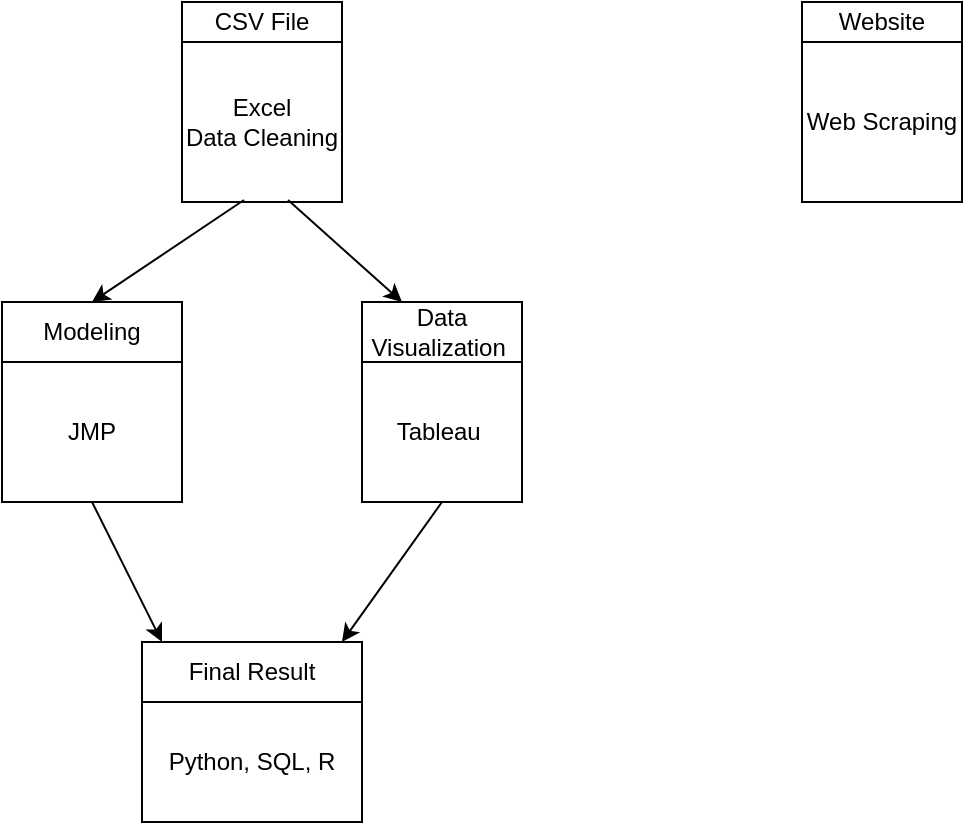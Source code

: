 <mxfile version="15.2.9" type="github">
  <diagram id="cInrhFLn6qQbWSno-eeX" name="Page-1">
    <mxGraphModel dx="1662" dy="794" grid="1" gridSize="10" guides="1" tooltips="1" connect="1" arrows="1" fold="1" page="1" pageScale="1" pageWidth="850" pageHeight="1100" math="0" shadow="0">
      <root>
        <mxCell id="0" />
        <mxCell id="1" parent="0" />
        <mxCell id="Wp7_NT9xzsfMRJrsje2--1" value="Excel&lt;br&gt;Data Cleaning" style="whiteSpace=wrap;html=1;aspect=fixed;" vertex="1" parent="1">
          <mxGeometry x="250" y="80" width="80" height="80" as="geometry" />
        </mxCell>
        <mxCell id="Wp7_NT9xzsfMRJrsje2--2" value="CSV File" style="rounded=0;whiteSpace=wrap;html=1;" vertex="1" parent="1">
          <mxGeometry x="250" y="60" width="80" height="20" as="geometry" />
        </mxCell>
        <mxCell id="Wp7_NT9xzsfMRJrsje2--4" value="Web Scraping" style="rounded=0;whiteSpace=wrap;html=1;" vertex="1" parent="1">
          <mxGeometry x="560" y="80" width="80" height="80" as="geometry" />
        </mxCell>
        <mxCell id="Wp7_NT9xzsfMRJrsje2--5" value="Website" style="rounded=0;whiteSpace=wrap;html=1;" vertex="1" parent="1">
          <mxGeometry x="560" y="60" width="80" height="20" as="geometry" />
        </mxCell>
        <mxCell id="Wp7_NT9xzsfMRJrsje2--8" value="JMP" style="rounded=0;whiteSpace=wrap;html=1;" vertex="1" parent="1">
          <mxGeometry x="160" y="240" width="90" height="70" as="geometry" />
        </mxCell>
        <mxCell id="Wp7_NT9xzsfMRJrsje2--9" value="Modeling" style="rounded=0;whiteSpace=wrap;html=1;" vertex="1" parent="1">
          <mxGeometry x="160" y="210" width="90" height="30" as="geometry" />
        </mxCell>
        <mxCell id="Wp7_NT9xzsfMRJrsje2--10" value="" style="endArrow=classic;html=1;exitX=0.663;exitY=0.988;exitDx=0;exitDy=0;exitPerimeter=0;" edge="1" parent="1" source="Wp7_NT9xzsfMRJrsje2--1">
          <mxGeometry width="50" height="50" relative="1" as="geometry">
            <mxPoint x="310" y="170" as="sourcePoint" />
            <mxPoint x="360" y="210" as="targetPoint" />
          </mxGeometry>
        </mxCell>
        <mxCell id="Wp7_NT9xzsfMRJrsje2--11" value="Tableau&amp;nbsp;" style="rounded=0;whiteSpace=wrap;html=1;" vertex="1" parent="1">
          <mxGeometry x="340" y="240" width="80" height="70" as="geometry" />
        </mxCell>
        <mxCell id="Wp7_NT9xzsfMRJrsje2--18" style="edgeStyle=orthogonalEdgeStyle;shape=flexArrow;rounded=0;orthogonalLoop=1;jettySize=auto;html=1;exitX=1;exitY=0.75;exitDx=0;exitDy=0;" edge="1" parent="1" source="Wp7_NT9xzsfMRJrsje2--12">
          <mxGeometry relative="1" as="geometry">
            <mxPoint x="420" y="233" as="targetPoint" />
          </mxGeometry>
        </mxCell>
        <mxCell id="Wp7_NT9xzsfMRJrsje2--12" value="Data Visualization&amp;nbsp;" style="rounded=0;whiteSpace=wrap;html=1;" vertex="1" parent="1">
          <mxGeometry x="340" y="210" width="80" height="30" as="geometry" />
        </mxCell>
        <mxCell id="Wp7_NT9xzsfMRJrsje2--13" value="" style="endArrow=classic;html=1;exitX=0.5;exitY=1;exitDx=0;exitDy=0;" edge="1" parent="1" source="Wp7_NT9xzsfMRJrsje2--8">
          <mxGeometry width="50" height="50" relative="1" as="geometry">
            <mxPoint x="250" y="460" as="sourcePoint" />
            <mxPoint x="240" y="380" as="targetPoint" />
          </mxGeometry>
        </mxCell>
        <mxCell id="Wp7_NT9xzsfMRJrsje2--14" value="" style="endArrow=classic;html=1;exitX=0.5;exitY=1;exitDx=0;exitDy=0;" edge="1" parent="1" source="Wp7_NT9xzsfMRJrsje2--11">
          <mxGeometry width="50" height="50" relative="1" as="geometry">
            <mxPoint x="400" y="320" as="sourcePoint" />
            <mxPoint x="330" y="380" as="targetPoint" />
          </mxGeometry>
        </mxCell>
        <mxCell id="Wp7_NT9xzsfMRJrsje2--15" value="Final Result" style="rounded=0;whiteSpace=wrap;html=1;" vertex="1" parent="1">
          <mxGeometry x="230" y="380" width="110" height="30" as="geometry" />
        </mxCell>
        <mxCell id="Wp7_NT9xzsfMRJrsje2--16" value="Python, SQL, R" style="rounded=0;whiteSpace=wrap;html=1;" vertex="1" parent="1">
          <mxGeometry x="230" y="410" width="110" height="60" as="geometry" />
        </mxCell>
        <mxCell id="Wp7_NT9xzsfMRJrsje2--17" value="" style="endArrow=classic;html=1;entryX=0.5;entryY=0;entryDx=0;entryDy=0;" edge="1" parent="1" target="Wp7_NT9xzsfMRJrsje2--9">
          <mxGeometry width="50" height="50" relative="1" as="geometry">
            <mxPoint x="281" y="159" as="sourcePoint" />
            <mxPoint x="570" y="270" as="targetPoint" />
          </mxGeometry>
        </mxCell>
      </root>
    </mxGraphModel>
  </diagram>
</mxfile>
